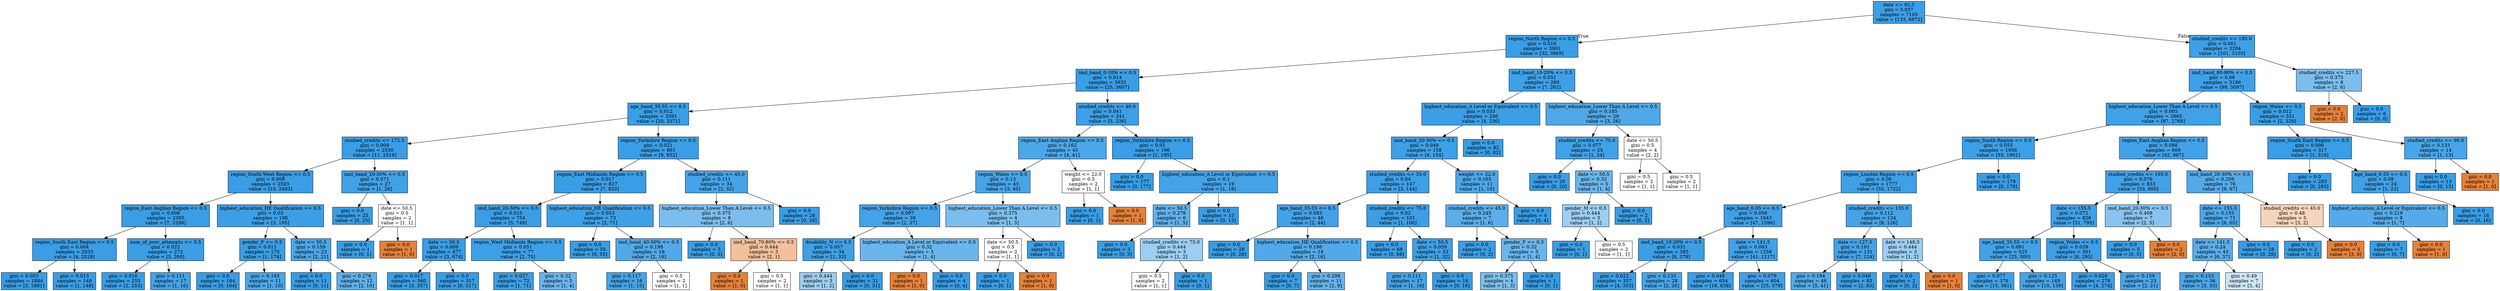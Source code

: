 digraph Tree {
node [shape=box, style="filled", color="black"] ;
0 [label="date <= 92.5\ngini = 0.037\nsamples = 7105\nvalue = [133, 6972]", fillcolor="#399de5fa"] ;
1 [label="region_North Region <= 0.5\ngini = 0.016\nsamples = 3901\nvalue = [32, 3869]", fillcolor="#399de5fd"] ;
0 -> 1 [labeldistance=2.5, labelangle=45, headlabel="True"] ;
2 [label="imd_band_0-10% <= 0.5\ngini = 0.014\nsamples = 3632\nvalue = [25, 3607]", fillcolor="#399de5fd"] ;
1 -> 2 ;
3 [label="age_band_35-55 <= 0.5\ngini = 0.012\nsamples = 3391\nvalue = [20, 3371]", fillcolor="#399de5fd"] ;
2 -> 3 ;
4 [label="studied_credits <= 172.5\ngini = 0.009\nsamples = 2530\nvalue = [11, 2519]", fillcolor="#399de5fe"] ;
3 -> 4 ;
5 [label="region_South West Region <= 0.5\ngini = 0.008\nsamples = 2503\nvalue = [10, 2493]", fillcolor="#399de5fe"] ;
4 -> 5 ;
6 [label="region_East Anglian Region <= 0.5\ngini = 0.006\nsamples = 2305\nvalue = [7, 2298]", fillcolor="#399de5fe"] ;
5 -> 6 ;
7 [label="region_South East Region <= 0.5\ngini = 0.004\nsamples = 2033\nvalue = [4, 2029]", fillcolor="#399de5fe"] ;
6 -> 7 ;
8 [label="gini = 0.003\nsamples = 1884\nvalue = [3, 1881]", fillcolor="#399de5ff"] ;
7 -> 8 ;
9 [label="gini = 0.013\nsamples = 149\nvalue = [1, 148]", fillcolor="#399de5fd"] ;
7 -> 9 ;
10 [label="num_of_prev_attempts <= 0.5\ngini = 0.022\nsamples = 272\nvalue = [3, 269]", fillcolor="#399de5fc"] ;
6 -> 10 ;
11 [label="gini = 0.016\nsamples = 255\nvalue = [2, 253]", fillcolor="#399de5fd"] ;
10 -> 11 ;
12 [label="gini = 0.111\nsamples = 17\nvalue = [1, 16]", fillcolor="#399de5ef"] ;
10 -> 12 ;
13 [label="highest_education_HE Qualification <= 0.5\ngini = 0.03\nsamples = 198\nvalue = [3, 195]", fillcolor="#399de5fb"] ;
5 -> 13 ;
14 [label="gender_F <= 0.5\ngini = 0.011\nsamples = 175\nvalue = [1, 174]", fillcolor="#399de5fe"] ;
13 -> 14 ;
15 [label="gini = 0.0\nsamples = 164\nvalue = [0, 164]", fillcolor="#399de5ff"] ;
14 -> 15 ;
16 [label="gini = 0.165\nsamples = 11\nvalue = [1, 10]", fillcolor="#399de5e6"] ;
14 -> 16 ;
17 [label="date <= 50.5\ngini = 0.159\nsamples = 23\nvalue = [2, 21]", fillcolor="#399de5e7"] ;
13 -> 17 ;
18 [label="gini = 0.0\nsamples = 11\nvalue = [0, 11]", fillcolor="#399de5ff"] ;
17 -> 18 ;
19 [label="gini = 0.278\nsamples = 12\nvalue = [2, 10]", fillcolor="#399de5cc"] ;
17 -> 19 ;
20 [label="imd_band_20-30% <= 0.5\ngini = 0.071\nsamples = 27\nvalue = [1, 26]", fillcolor="#399de5f5"] ;
4 -> 20 ;
21 [label="gini = 0.0\nsamples = 25\nvalue = [0, 25]", fillcolor="#399de5ff"] ;
20 -> 21 ;
22 [label="date <= 50.5\ngini = 0.5\nsamples = 2\nvalue = [1, 1]", fillcolor="#e5813900"] ;
20 -> 22 ;
23 [label="gini = 0.0\nsamples = 1\nvalue = [0, 1]", fillcolor="#399de5ff"] ;
22 -> 23 ;
24 [label="gini = 0.0\nsamples = 1\nvalue = [1, 0]", fillcolor="#e58139ff"] ;
22 -> 24 ;
25 [label="region_Yorkshire Region <= 0.5\ngini = 0.021\nsamples = 861\nvalue = [9, 852]", fillcolor="#399de5fc"] ;
3 -> 25 ;
26 [label="region_East Midlands Region <= 0.5\ngini = 0.017\nsamples = 827\nvalue = [7, 820]", fillcolor="#399de5fd"] ;
25 -> 26 ;
27 [label="imd_band_20-30% <= 0.5\ngini = 0.013\nsamples = 754\nvalue = [5, 749]", fillcolor="#399de5fd"] ;
26 -> 27 ;
28 [label="date <= 50.5\ngini = 0.009\nsamples = 677\nvalue = [3, 674]", fillcolor="#399de5fe"] ;
27 -> 28 ;
29 [label="gini = 0.017\nsamples = 360\nvalue = [3, 357]", fillcolor="#399de5fd"] ;
28 -> 29 ;
30 [label="gini = 0.0\nsamples = 317\nvalue = [0, 317]", fillcolor="#399de5ff"] ;
28 -> 30 ;
31 [label="region_West Midlands Region <= 0.5\ngini = 0.051\nsamples = 77\nvalue = [2, 75]", fillcolor="#399de5f8"] ;
27 -> 31 ;
32 [label="gini = 0.027\nsamples = 72\nvalue = [1, 71]", fillcolor="#399de5fb"] ;
31 -> 32 ;
33 [label="gini = 0.32\nsamples = 5\nvalue = [1, 4]", fillcolor="#399de5bf"] ;
31 -> 33 ;
34 [label="highest_education_HE Qualification <= 0.5\ngini = 0.053\nsamples = 73\nvalue = [2, 71]", fillcolor="#399de5f8"] ;
26 -> 34 ;
35 [label="gini = 0.0\nsamples = 55\nvalue = [0, 55]", fillcolor="#399de5ff"] ;
34 -> 35 ;
36 [label="imd_band_40-50% <= 0.5\ngini = 0.198\nsamples = 18\nvalue = [2, 16]", fillcolor="#399de5df"] ;
34 -> 36 ;
37 [label="gini = 0.117\nsamples = 16\nvalue = [1, 15]", fillcolor="#399de5ee"] ;
36 -> 37 ;
38 [label="gini = 0.5\nsamples = 2\nvalue = [1, 1]", fillcolor="#e5813900"] ;
36 -> 38 ;
39 [label="studied_credits <= 45.0\ngini = 0.111\nsamples = 34\nvalue = [2, 32]", fillcolor="#399de5ef"] ;
25 -> 39 ;
40 [label="highest_education_Lower Than A Level <= 0.5\ngini = 0.375\nsamples = 8\nvalue = [2, 6]", fillcolor="#399de5aa"] ;
39 -> 40 ;
41 [label="gini = 0.0\nsamples = 5\nvalue = [0, 5]", fillcolor="#399de5ff"] ;
40 -> 41 ;
42 [label="imd_band_70-80% <= 0.5\ngini = 0.444\nsamples = 3\nvalue = [2, 1]", fillcolor="#e581397f"] ;
40 -> 42 ;
43 [label="gini = 0.0\nsamples = 1\nvalue = [1, 0]", fillcolor="#e58139ff"] ;
42 -> 43 ;
44 [label="gini = 0.5\nsamples = 2\nvalue = [1, 1]", fillcolor="#e5813900"] ;
42 -> 44 ;
45 [label="gini = 0.0\nsamples = 26\nvalue = [0, 26]", fillcolor="#399de5ff"] ;
39 -> 45 ;
46 [label="studied_credits <= 40.0\ngini = 0.041\nsamples = 241\nvalue = [5, 236]", fillcolor="#399de5fa"] ;
2 -> 46 ;
47 [label="region_East Anglian Region <= 0.5\ngini = 0.162\nsamples = 45\nvalue = [4, 41]", fillcolor="#399de5e6"] ;
46 -> 47 ;
48 [label="region_Wales <= 0.5\ngini = 0.13\nsamples = 43\nvalue = [3, 40]", fillcolor="#399de5ec"] ;
47 -> 48 ;
49 [label="region_Yorkshire Region <= 0.5\ngini = 0.097\nsamples = 39\nvalue = [2, 37]", fillcolor="#399de5f1"] ;
48 -> 49 ;
50 [label="disability_N <= 0.5\ngini = 0.057\nsamples = 34\nvalue = [1, 33]", fillcolor="#399de5f7"] ;
49 -> 50 ;
51 [label="gini = 0.444\nsamples = 3\nvalue = [1, 2]", fillcolor="#399de57f"] ;
50 -> 51 ;
52 [label="gini = 0.0\nsamples = 31\nvalue = [0, 31]", fillcolor="#399de5ff"] ;
50 -> 52 ;
53 [label="highest_education_A Level or Equivalent <= 0.5\ngini = 0.32\nsamples = 5\nvalue = [1, 4]", fillcolor="#399de5bf"] ;
49 -> 53 ;
54 [label="gini = 0.0\nsamples = 1\nvalue = [1, 0]", fillcolor="#e58139ff"] ;
53 -> 54 ;
55 [label="gini = 0.0\nsamples = 4\nvalue = [0, 4]", fillcolor="#399de5ff"] ;
53 -> 55 ;
56 [label="highest_education_Lower Than A Level <= 0.5\ngini = 0.375\nsamples = 4\nvalue = [1, 3]", fillcolor="#399de5aa"] ;
48 -> 56 ;
57 [label="date <= 50.5\ngini = 0.5\nsamples = 2\nvalue = [1, 1]", fillcolor="#e5813900"] ;
56 -> 57 ;
58 [label="gini = 0.0\nsamples = 1\nvalue = [0, 1]", fillcolor="#399de5ff"] ;
57 -> 58 ;
59 [label="gini = 0.0\nsamples = 1\nvalue = [1, 0]", fillcolor="#e58139ff"] ;
57 -> 59 ;
60 [label="gini = 0.0\nsamples = 2\nvalue = [0, 2]", fillcolor="#399de5ff"] ;
56 -> 60 ;
61 [label="weight <= 22.0\ngini = 0.5\nsamples = 2\nvalue = [1, 1]", fillcolor="#e5813900"] ;
47 -> 61 ;
62 [label="gini = 0.0\nsamples = 1\nvalue = [0, 1]", fillcolor="#399de5ff"] ;
61 -> 62 ;
63 [label="gini = 0.0\nsamples = 1\nvalue = [1, 0]", fillcolor="#e58139ff"] ;
61 -> 63 ;
64 [label="region_Yorkshire Region <= 0.5\ngini = 0.01\nsamples = 196\nvalue = [1, 195]", fillcolor="#399de5fe"] ;
46 -> 64 ;
65 [label="gini = 0.0\nsamples = 177\nvalue = [0, 177]", fillcolor="#399de5ff"] ;
64 -> 65 ;
66 [label="highest_education_A Level or Equivalent <= 0.5\ngini = 0.1\nsamples = 19\nvalue = [1, 18]", fillcolor="#399de5f1"] ;
64 -> 66 ;
67 [label="date <= 50.5\ngini = 0.278\nsamples = 6\nvalue = [1, 5]", fillcolor="#399de5cc"] ;
66 -> 67 ;
68 [label="gini = 0.0\nsamples = 3\nvalue = [0, 3]", fillcolor="#399de5ff"] ;
67 -> 68 ;
69 [label="studied_credits <= 75.0\ngini = 0.444\nsamples = 3\nvalue = [1, 2]", fillcolor="#399de57f"] ;
67 -> 69 ;
70 [label="gini = 0.5\nsamples = 2\nvalue = [1, 1]", fillcolor="#e5813900"] ;
69 -> 70 ;
71 [label="gini = 0.0\nsamples = 1\nvalue = [0, 1]", fillcolor="#399de5ff"] ;
69 -> 71 ;
72 [label="gini = 0.0\nsamples = 13\nvalue = [0, 13]", fillcolor="#399de5ff"] ;
66 -> 72 ;
73 [label="imd_band_10-20% <= 0.5\ngini = 0.051\nsamples = 269\nvalue = [7, 262]", fillcolor="#399de5f8"] ;
1 -> 73 ;
74 [label="highest_education_A Level or Equivalent <= 0.5\ngini = 0.033\nsamples = 240\nvalue = [4, 236]", fillcolor="#399de5fb"] ;
73 -> 74 ;
75 [label="imd_band_20-30% <= 0.5\ngini = 0.049\nsamples = 158\nvalue = [4, 154]", fillcolor="#399de5f8"] ;
74 -> 75 ;
76 [label="studied_credits <= 35.0\ngini = 0.04\nsamples = 147\nvalue = [3, 144]", fillcolor="#399de5fa"] ;
75 -> 76 ;
77 [label="age_band_35-55 <= 0.5\ngini = 0.083\nsamples = 46\nvalue = [2, 44]", fillcolor="#399de5f3"] ;
76 -> 77 ;
78 [label="gini = 0.0\nsamples = 28\nvalue = [0, 28]", fillcolor="#399de5ff"] ;
77 -> 78 ;
79 [label="highest_education_HE Qualification <= 0.5\ngini = 0.198\nsamples = 18\nvalue = [2, 16]", fillcolor="#399de5df"] ;
77 -> 79 ;
80 [label="gini = 0.0\nsamples = 7\nvalue = [0, 7]", fillcolor="#399de5ff"] ;
79 -> 80 ;
81 [label="gini = 0.298\nsamples = 11\nvalue = [2, 9]", fillcolor="#399de5c6"] ;
79 -> 81 ;
82 [label="studied_credits <= 75.0\ngini = 0.02\nsamples = 101\nvalue = [1, 100]", fillcolor="#399de5fc"] ;
76 -> 82 ;
83 [label="gini = 0.0\nsamples = 68\nvalue = [0, 68]", fillcolor="#399de5ff"] ;
82 -> 83 ;
84 [label="date <= 50.5\ngini = 0.059\nsamples = 33\nvalue = [1, 32]", fillcolor="#399de5f7"] ;
82 -> 84 ;
85 [label="gini = 0.111\nsamples = 17\nvalue = [1, 16]", fillcolor="#399de5ef"] ;
84 -> 85 ;
86 [label="gini = 0.0\nsamples = 16\nvalue = [0, 16]", fillcolor="#399de5ff"] ;
84 -> 86 ;
87 [label="weight <= 22.0\ngini = 0.165\nsamples = 11\nvalue = [1, 10]", fillcolor="#399de5e6"] ;
75 -> 87 ;
88 [label="studied_credits <= 45.0\ngini = 0.245\nsamples = 7\nvalue = [1, 6]", fillcolor="#399de5d4"] ;
87 -> 88 ;
89 [label="gini = 0.0\nsamples = 2\nvalue = [0, 2]", fillcolor="#399de5ff"] ;
88 -> 89 ;
90 [label="gender_F <= 0.5\ngini = 0.32\nsamples = 5\nvalue = [1, 4]", fillcolor="#399de5bf"] ;
88 -> 90 ;
91 [label="gini = 0.375\nsamples = 4\nvalue = [1, 3]", fillcolor="#399de5aa"] ;
90 -> 91 ;
92 [label="gini = 0.0\nsamples = 1\nvalue = [0, 1]", fillcolor="#399de5ff"] ;
90 -> 92 ;
93 [label="gini = 0.0\nsamples = 4\nvalue = [0, 4]", fillcolor="#399de5ff"] ;
87 -> 93 ;
94 [label="gini = 0.0\nsamples = 82\nvalue = [0, 82]", fillcolor="#399de5ff"] ;
74 -> 94 ;
95 [label="highest_education_Lower Than A Level <= 0.5\ngini = 0.185\nsamples = 29\nvalue = [3, 26]", fillcolor="#399de5e2"] ;
73 -> 95 ;
96 [label="studied_credits <= 75.0\ngini = 0.077\nsamples = 25\nvalue = [1, 24]", fillcolor="#399de5f4"] ;
95 -> 96 ;
97 [label="gini = 0.0\nsamples = 20\nvalue = [0, 20]", fillcolor="#399de5ff"] ;
96 -> 97 ;
98 [label="date <= 50.5\ngini = 0.32\nsamples = 5\nvalue = [1, 4]", fillcolor="#399de5bf"] ;
96 -> 98 ;
99 [label="gender_M <= 0.5\ngini = 0.444\nsamples = 3\nvalue = [1, 2]", fillcolor="#399de57f"] ;
98 -> 99 ;
100 [label="gini = 0.0\nsamples = 1\nvalue = [0, 1]", fillcolor="#399de5ff"] ;
99 -> 100 ;
101 [label="gini = 0.5\nsamples = 2\nvalue = [1, 1]", fillcolor="#e5813900"] ;
99 -> 101 ;
102 [label="gini = 0.0\nsamples = 2\nvalue = [0, 2]", fillcolor="#399de5ff"] ;
98 -> 102 ;
103 [label="date <= 50.5\ngini = 0.5\nsamples = 4\nvalue = [2, 2]", fillcolor="#e5813900"] ;
95 -> 103 ;
104 [label="gini = 0.5\nsamples = 2\nvalue = [1, 1]", fillcolor="#e5813900"] ;
103 -> 104 ;
105 [label="gini = 0.5\nsamples = 2\nvalue = [1, 1]", fillcolor="#e5813900"] ;
103 -> 105 ;
106 [label="studied_credits <= 195.0\ngini = 0.061\nsamples = 3204\nvalue = [101, 3103]", fillcolor="#399de5f7"] ;
0 -> 106 [labeldistance=2.5, labelangle=-45, headlabel="False"] ;
107 [label="imd_band_80-90% <= 0.5\ngini = 0.06\nsamples = 3196\nvalue = [99, 3097]", fillcolor="#399de5f7"] ;
106 -> 107 ;
108 [label="highest_education_Lower Than A Level <= 0.5\ngini = 0.065\nsamples = 2865\nvalue = [97, 2768]", fillcolor="#399de5f6"] ;
107 -> 108 ;
109 [label="region_South Region <= 0.5\ngini = 0.055\nsamples = 1956\nvalue = [55, 1901]", fillcolor="#399de5f8"] ;
108 -> 109 ;
110 [label="region_London Region <= 0.5\ngini = 0.06\nsamples = 1777\nvalue = [55, 1722]", fillcolor="#399de5f7"] ;
109 -> 110 ;
111 [label="age_band_0-35 <= 0.5\ngini = 0.056\nsamples = 1643\nvalue = [47, 1596]", fillcolor="#399de5f7"] ;
110 -> 111 ;
112 [label="imd_band_10-20% <= 0.5\ngini = 0.031\nsamples = 385\nvalue = [6, 379]", fillcolor="#399de5fb"] ;
111 -> 112 ;
113 [label="gini = 0.022\nsamples = 357\nvalue = [4, 353]", fillcolor="#399de5fc"] ;
112 -> 113 ;
114 [label="gini = 0.133\nsamples = 28\nvalue = [2, 26]", fillcolor="#399de5eb"] ;
112 -> 114 ;
115 [label="date <= 141.5\ngini = 0.063\nsamples = 1258\nvalue = [41, 1217]", fillcolor="#399de5f6"] ;
111 -> 115 ;
116 [label="gini = 0.048\nsamples = 654\nvalue = [16, 638]", fillcolor="#399de5f9"] ;
115 -> 116 ;
117 [label="gini = 0.079\nsamples = 604\nvalue = [25, 579]", fillcolor="#399de5f4"] ;
115 -> 117 ;
118 [label="studied_credits <= 135.0\ngini = 0.112\nsamples = 134\nvalue = [8, 126]", fillcolor="#399de5ef"] ;
110 -> 118 ;
119 [label="date <= 127.5\ngini = 0.101\nsamples = 131\nvalue = [7, 124]", fillcolor="#399de5f1"] ;
118 -> 119 ;
120 [label="gini = 0.194\nsamples = 46\nvalue = [5, 41]", fillcolor="#399de5e0"] ;
119 -> 120 ;
121 [label="gini = 0.046\nsamples = 85\nvalue = [2, 83]", fillcolor="#399de5f9"] ;
119 -> 121 ;
122 [label="date <= 148.5\ngini = 0.444\nsamples = 3\nvalue = [1, 2]", fillcolor="#399de57f"] ;
118 -> 122 ;
123 [label="gini = 0.0\nsamples = 2\nvalue = [0, 2]", fillcolor="#399de5ff"] ;
122 -> 123 ;
124 [label="gini = 0.0\nsamples = 1\nvalue = [1, 0]", fillcolor="#e58139ff"] ;
122 -> 124 ;
125 [label="gini = 0.0\nsamples = 179\nvalue = [0, 179]", fillcolor="#399de5ff"] ;
109 -> 125 ;
126 [label="region_East Anglian Region <= 0.5\ngini = 0.088\nsamples = 909\nvalue = [42, 867]", fillcolor="#399de5f3"] ;
108 -> 126 ;
127 [label="studied_credits <= 165.0\ngini = 0.076\nsamples = 833\nvalue = [33, 800]", fillcolor="#399de5f4"] ;
126 -> 127 ;
128 [label="date <= 155.5\ngini = 0.072\nsamples = 826\nvalue = [31, 795]", fillcolor="#399de5f5"] ;
127 -> 128 ;
129 [label="age_band_35-55 <= 0.5\ngini = 0.091\nsamples = 525\nvalue = [25, 500]", fillcolor="#399de5f2"] ;
128 -> 129 ;
130 [label="gini = 0.077\nsamples = 376\nvalue = [15, 361]", fillcolor="#399de5f4"] ;
129 -> 130 ;
131 [label="gini = 0.125\nsamples = 149\nvalue = [10, 139]", fillcolor="#399de5ed"] ;
129 -> 131 ;
132 [label="region_Wales <= 0.5\ngini = 0.039\nsamples = 301\nvalue = [6, 295]", fillcolor="#399de5fa"] ;
128 -> 132 ;
133 [label="gini = 0.028\nsamples = 278\nvalue = [4, 274]", fillcolor="#399de5fb"] ;
132 -> 133 ;
134 [label="gini = 0.159\nsamples = 23\nvalue = [2, 21]", fillcolor="#399de5e7"] ;
132 -> 134 ;
135 [label="imd_band_20-30% <= 0.5\ngini = 0.408\nsamples = 7\nvalue = [2, 5]", fillcolor="#399de599"] ;
127 -> 135 ;
136 [label="gini = 0.0\nsamples = 5\nvalue = [0, 5]", fillcolor="#399de5ff"] ;
135 -> 136 ;
137 [label="gini = 0.0\nsamples = 2\nvalue = [2, 0]", fillcolor="#e58139ff"] ;
135 -> 137 ;
138 [label="imd_band_20-30% <= 0.5\ngini = 0.209\nsamples = 76\nvalue = [9, 67]", fillcolor="#399de5dd"] ;
126 -> 138 ;
139 [label="date <= 155.5\ngini = 0.155\nsamples = 71\nvalue = [6, 65]", fillcolor="#399de5e7"] ;
138 -> 139 ;
140 [label="date <= 141.5\ngini = 0.24\nsamples = 43\nvalue = [6, 37]", fillcolor="#399de5d6"] ;
139 -> 140 ;
141 [label="gini = 0.153\nsamples = 36\nvalue = [3, 33]", fillcolor="#399de5e8"] ;
140 -> 141 ;
142 [label="gini = 0.49\nsamples = 7\nvalue = [3, 4]", fillcolor="#399de540"] ;
140 -> 142 ;
143 [label="gini = 0.0\nsamples = 28\nvalue = [0, 28]", fillcolor="#399de5ff"] ;
139 -> 143 ;
144 [label="studied_credits <= 45.0\ngini = 0.48\nsamples = 5\nvalue = [3, 2]", fillcolor="#e5813955"] ;
138 -> 144 ;
145 [label="gini = 0.0\nsamples = 2\nvalue = [0, 2]", fillcolor="#399de5ff"] ;
144 -> 145 ;
146 [label="gini = 0.0\nsamples = 3\nvalue = [3, 0]", fillcolor="#e58139ff"] ;
144 -> 146 ;
147 [label="region_Wales <= 0.5\ngini = 0.012\nsamples = 331\nvalue = [2, 329]", fillcolor="#399de5fd"] ;
107 -> 147 ;
148 [label="region_South East Region <= 0.5\ngini = 0.006\nsamples = 317\nvalue = [1, 316]", fillcolor="#399de5fe"] ;
147 -> 148 ;
149 [label="gini = 0.0\nsamples = 293\nvalue = [0, 293]", fillcolor="#399de5ff"] ;
148 -> 149 ;
150 [label="age_band_0-35 <= 0.5\ngini = 0.08\nsamples = 24\nvalue = [1, 23]", fillcolor="#399de5f4"] ;
148 -> 150 ;
151 [label="highest_education_A Level or Equivalent <= 0.5\ngini = 0.219\nsamples = 8\nvalue = [1, 7]", fillcolor="#399de5db"] ;
150 -> 151 ;
152 [label="gini = 0.0\nsamples = 7\nvalue = [0, 7]", fillcolor="#399de5ff"] ;
151 -> 152 ;
153 [label="gini = 0.0\nsamples = 1\nvalue = [1, 0]", fillcolor="#e58139ff"] ;
151 -> 153 ;
154 [label="gini = 0.0\nsamples = 16\nvalue = [0, 16]", fillcolor="#399de5ff"] ;
150 -> 154 ;
155 [label="studied_credits <= 90.0\ngini = 0.133\nsamples = 14\nvalue = [1, 13]", fillcolor="#399de5eb"] ;
147 -> 155 ;
156 [label="gini = 0.0\nsamples = 13\nvalue = [0, 13]", fillcolor="#399de5ff"] ;
155 -> 156 ;
157 [label="gini = 0.0\nsamples = 1\nvalue = [1, 0]", fillcolor="#e58139ff"] ;
155 -> 157 ;
158 [label="studied_credits <= 227.5\ngini = 0.375\nsamples = 8\nvalue = [2, 6]", fillcolor="#399de5aa"] ;
106 -> 158 ;
159 [label="gini = 0.0\nsamples = 2\nvalue = [2, 0]", fillcolor="#e58139ff"] ;
158 -> 159 ;
160 [label="gini = 0.0\nsamples = 6\nvalue = [0, 6]", fillcolor="#399de5ff"] ;
158 -> 160 ;
}